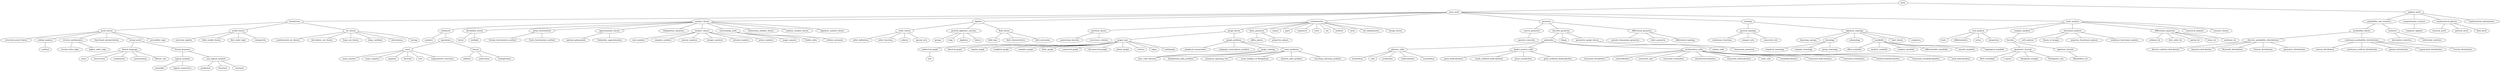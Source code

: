 graph math_map {
    //node [shape=circle];
    //нулевой уровень
    math [label="math"];

    //первый уровень
    pure_math;
    applied_math;

    //второй уровень, чистая математика
    foundations;
    number_theory;
    algebra;
    combinatorics;
    geometry;
    topology;
    math_analysis;

    //второй уровень, прикладная математика
    probability_and_statistics;
    computational_sciences;
    mathematical_physics;
    mathematical_optimization;
    
    //третий уровень, основы
    proof_theory;
    model_theory;
    set_theory;

    //третий уровень, теория чисел 
    arithmetic;
    number_theory;

    //третий уровень, алгебра
    order_theory;
    general_algebraic_systems;
    field_theory; 

    //третий уровень, комбинаторика
    combinatorics;
    partition_theory;
    graph_theory;
    finite_geometry;
    order_theory;

    //третий уровень, геометрия
    сonvex_geometry;
    discrete_geometry;
    differential_geometry;

    //третий уровень,топология
    general_topology;
    algebraic_topology;

    //третий уровень, матан 
    real_analysis;
	complex_analysis;
	functional_analysis;
	differential_equations;


    //третий уровень, тервер и матстат
    probability_theory;
    statistics;

    //третий уровень, вычисления
    numerical_analysis;
    computer_algebra;

    //третий уровень, физика
    classical_mech;
    particle_mech;
    fluid_mech;


    //четвертый уровень, теория доказательств 
    structural_proof_theory;
    ordinal_analysis;
	reverse_mathematics;
	functional_interpretations;
	formal_proof;

    //четвертый уровень, теория модели
    universal_algebra;
    finite_model_theory;
	first_order_logic;
	categoricity;

    //четвертый уровень, теория множеств
    combinatorial_set_theory;
    descriptive_set_theory;
	fuzzy_set_theory;
	large_cardinals;
    determinacy;
    forcing;

    //четвертый уровень, арифметика
    numbers;
    operations;

    //четвертый уровень, теория чисел
    divisibility_theory;
    prime_factorization;
    approximation_theory;
    Diophantine_equations;
    number_classes;
    entertaining_math;

    //четвертый уровень, теория множеств
    order_definitions;
    order_functions;
    subsets;
    special_sets;

    //четвертый уровень, системы
    groups;
    rings;
    algebras;
    lattice;

    //четвертый уровень, теория полей
    field_type;
    field_characteristics;
    field_extensions;

    //четвертый уровень, комбинаторика 
    unions;
    pairs;
    sequences;
    trees;
    set;
    multiset;
    cycle;

    //четвертый уровень, разбиения
    generating_function;
    recurrence_relation;

    //четвертый уровень, графы
    graph_type;
    graph_problems;


    //четвертый уровень, конечная геометрия
    affine_planes;
    projective_planes;

    //четвертый уровень, геометрия
    general_convexity;
    polyhedra;

    //четвертый уровень, дискретная геометрия
    polyhedra;
    tilings;
    geometric_graph_theory:

    //четвертый уровень, дифференциальная геометрия
    riemannian_geometry;
    pseudo_riemannian_geometry;
    other_geometry;
    differential_topology;

    //четвертый уровень, общая топология
    continuous_functions;
    compact_sets;
    connected_sets;

    //четвертый уровень, алгебраическая топология
    homotopy_groups;
    homology;
    cohomology;
    manifolds;
    knot_theory;
    complexes;

    //четвертый уровень, р анализ
    real_numbers;
    limits;
    differentiation;
    series;
    integration;

    //четвертый уровень, к анализ
    complex_numbers;
    fractals;

    //четвертый уровень, функциональный анализ 
    soft_analysis;
    theory_of_images;
    quantum_functional_analysis;
    nonlinear_functional_analysis;


    //четвертый уровень, дифференциальные уравнения
    ordinary_de;
    first_order_de;
    partial_de;
    linear_de;
    nonlinear_de;


    //четвертый уровень, тервер
    discrete_probability_distributions;
    continuous_probability_distributions;

    //четвертый уровень, матстат
    descriptive_statistics;
    inferential_statistics;

    //пятый уровень, структурная теория
    first_order_logic;

    //пятый уровень, ординалы
    cardinal;

    //пятый уровень, реверс математика 
    second_order_logic;
    higher_order_logic;

    //пятый уровень, формальные доказательств
    formal_language;
    formal_grammar;

    //пятый уровень, числа (и классы чисел)
    natural_numbers;
    integer_numbers;
    rational_numbers;
    real_numbers;
    complex_numbers;
    prime_numbers;

    //пятый уровень, операции
    unary;
    binary;

    //пятый уровень, делимость 
    factor;
    multiple;

    //пятый уровень, факторизация
    Fermat_factorization_method;
    Euler_factorization_method;

    //пятый уровень, теория апроксимации
    optimal_polynomials;
    Chebyshev_approximation;

    //пятый уровень, занимательная математика
    magic_squares;
    fractals;
    Rubik_cubes;
    cellular_automata;

    //пятый уровень, графы 
    undirected_graph -- tree;
    directed_graph;
    regular_graph;
    weighted_graph;
    complete_graph;
    finite_graph;
    connected_graph;
    disconnected_graph;
    planar_graph;
    vertices;
    edges;
    multigraph;

    //пятый уровень, проблемы графов
    graphical_enumeration;
    subgraph_isomorphism_problem;
    graph_coloring -- four_color_theorem;
    route_problems;


    //пятый уровень, многоугольники
    platonic_solid;
    kepler_poinsot_solid;
    archimedean_solid;
    catalan_solid;

    //шестой уровень, платонические фигуры
    tetrahedron;
    cube;	
    octahedron;	
    dodecahedron;	
    icosahedron;

    //шестой уровень, кеплер 
    great_dodecahedron;
    small_stellated_dodecahedron;
    great_icosahedron;
    great_stellated_dodecahedron;

    //шестой уровень, арихмед
    truncated_tetrahedron;
    cuboctahedron;
    truncated_cube;
    truncated_octahedron;
    rhombicuboctahedron;
    truncated_cuboctahedron;
    snub_cube;
    icosidodecahedron;
    truncated_dodecahedron;
    truncated_icosahedron;
    rhombicosidodecahedron;
    truncated_icosidodecahedron;
    snub_dodecahedron;

    //пятый уровень, плитка
    edges;
    vertices;
    
    //пятый уровень, функции
    limits;

    //пятый уровень, типы гомологий
    simplicial_homology;
    singular_homology;
    group_homology;

    //пятый уровень, манифолды
    affine_manifold;
    analytic_manifold;
    complex_manifold;
    differentiable_manifolds;
    smooth_manifold;
    topological_manifold;

    //шестой уровень, проблемы роутинга
    Hamiltonian_path_problem;
    minimum_spanning_tree;
    seven_bridges_of_Königsberg;
    shortest_path_problem;
    traveling_salesman_problem;

    //пятый уровень, фракталы
    geometric_fractals;
    algebraic_fractals;

    //пятый уровень, дискретные распределения
    discrete_uniform_distribution;
    binomial_distribution;
    Bernoulli_distribution;
    Poisson_distribution;
    geometric_distribution;

    //пятый уровень, непрерывные распределения
    normal_distribution;
    continuous_uniform_distribution;
    gamma_distribution;
    exponential_distribution;
    Cauchy_distribution;
    geometric_distribution;

    //шестой уровень, гео фракталы
    Koch_snowflake;
    T_square;
    Sierpinski_triangle;
    Pythagoras_tree;

    //шестой уровень, алгебра фракталы
    Mandelbrot_set;

    //шестой уровень, унарные операции
    unary_positive;
    unary_negative;
    negation;
    factorial;
    root;
    trigonometric_functions;

    //шестой уровень, бинарные операции
    addition;
    substrution;
    multiplication;

    //шестой уровень, формальные языки
    union;
    intersection;
    complement;
    concatenation;
    Kleene_star;

    //шестой уровень, предикаты
    logical_symbols;
    non_logical_symbols;

    //седьмой уровень, логические предикаты
    quantifier;
    logical_connectives;

    //седьмой уровень, нелогические предикаты
    predicates;
    functions;
    constants;

    //построение графа
    math --  pure_math;
    math -- applied_math;

    pure_math -- foundations;
    pure_math -- number_theory;
    pure_math -- algebra;
    pure_math -- combinatorics;
    pure_math -- geometry;
    pure_math -- topology;
    pure_math -- math_analysis;


    applied_math -- probability_and_statistics;
    applied_math -- computational_sciences;
    applied_math -- mathematical_physics;
    applied_math -- mathematical_optimization;

    foundations -- proof_theory;
    foundations -- model_theory;
    foundations -- set_theory;

    number_theory -- arithmetic;
    number_theory -- elementary_number_theory;
    number_theory -- analytic_number_theory;
    number_theory -- algebraic_number_theory;

    algebra -- order_theory;
    algebra -- general_algebraic_systems;
    algebra -- field_theory;

    combinatorics -- all_combinatorics;
    combinatorics -- partition_theory;
    combinatorics -- graph_theory;
    combinatorics -- design_theory;
    combinatorics -- finite_geometry;
    //combinatorics -- order_theory;

    geometry -- сonvex_geometry;
    geometry -- discrete_geometry;
    geometry -- differential_geometry;

    topology -- general_topology;
    topology -- algebraic_topology;

    math_analysis -- real_analysis;
	math_analysis -- complex_analysis;
	math_analysis -- functional_analysis;
	math_analysis -- differential_equations;
	math_analysis -- measure_theory;
	math_analysis -- numerical_analysis;
    

    probability_and_statistics -- probability_theory;
    probability_and_statistics -- statistics;

    //computational_sciences -- numerical_analysis;
    computational_sciences -- computer_algebra;

    mathematical_physics -- classical_mech;
    mathematical_physics -- particle_mech;
    mathematical_physics -- fluid_mech;

    proof_theory -- structural_proof_theory;
    proof_theory -- ordinal_analysis;
	proof_theory -- provability_logic;
	proof_theory -- reverse_mathematics;
	proof_theory -- functional_interpretations;
	proof_theory -- formal_proof;

    model_theory -- universal_algebra;
    model_theory -- finite_model_theory;
	model_theory -- first_order_logic;
	model_theory -- categoricity;

    set_theory -- combinatorial_set_theory;
    set_theory -- descriptive_set_theory;
	set_theory -- fuzzy_set_theory;
	set_theory -- large_cardinals;
    set_theory -- determinacy;
    set_theory -- forcing;

    arithmetic -- numbers;
    arithmetic -- operations;

    number_theory -- divisibility_theory;
    number_theory -- prime_factorization;
    number_theory -- approximation_theory;
    number_theory -- Diophantine_equations;
    number_theory -- number_classes;
    number_theory -- entertaining_math;

    order_theory -- order_definitions;
    order_theory -- order_functions;
    order_theory -- subsets;
    order_theory -- special_sets;

    general_algebraic_systems -- groups;
    general_algebraic_systems -- rings;
    general_algebraic_systems -- algebras;
    general_algebraic_systems -- lattice;

    field_theory -- field_type;
    field_theory -- field_characteristics;
    field_theory -- field_extensions;

    combinatorics -- unions;
    combinatorics -- pairs;
    combinatorics -- sequences;
    combinatorics -- trees;
    combinatorics -- set;
    combinatorics -- multiset;
    combinatorics -- cycle;

    partition_theory -- generating_function;
    partition_theory -- recurrence_relation;

    graph_theory -- graph_type;
    graph_theory -- graph_problems;

    finite_geometry -- affine_planes;
    finite_geometry -- projective_planes;

    сonvex_geometry -- general_convexity;
    //сonvex_geometry -- polyhedra;

    discrete_geometry -- polyhedra;
    discrete_geometry -- tilings;
    discrete_geometry -- geometric_graph_theory:

    differential_geometry -- riemannian_geometry;
    differential_geometry -- pseudo_riemannian_geometry;
    differential_geometry -- other_geometry;
    differential_geometry -- differential_topology;

    general_topology -- continuous_functions;
    general_topology -- compact_sets;
    general_topology -- connected_sets;

    algebraic_topology -- homotopy_groups;
    algebraic_topology -- homology;
    algebraic_topology -- cohomology;
    algebraic_topology -- manifolds;
    algebraic_topology -- knot_theory;
    algebraic_topology -- complexes;

    //real_analysis -- real_numbers;
    real_analysis -- limits;
    real_analysis -- differentiation;
    real_analysis -- series;
    real_analysis -- integration;

    //complex_analysis -- complex_numbers;
    complex_analysis -- fractals;

    functional_analysis -- soft_analysis;
    functional_analysis -- theory_of_images;
    functional_analysis -- quantum_functional_analysis;
    functional_analysis -- nonlinear_functional_analysis;

    differential_equations -- ordinary_de;
    differential_equations -- first_order_de;
    differential_equations -- partial_de;
    differential_equations -- linear_de;
    differential_equations -- nonlinear_de;

    probability_theory -- discrete_probability_distributions;
    probability_theory -- continuous_probability_distributions;

    statistics -- descriptive_statistics;
    statistics -- inferential_statistics;

    //structural_proof_theory -- first_order_logic;

    ordinal_analysis -- cardinal;

    reverse_mathematics -- second_order_logic;
    reverse_mathematics -- higher_order_logic;

    formal_proof -- formal_language;
    formal_proof -- formal_grammar;

    number_classes -- natural_numbers;
    number_classes -- integer_numbers;
    number_classes -- rational_numbers;
    number_classes -- real_numbers;
    number_classes -- complex_numbers;
    number_classes -- prime_numbers;

    //numbers -- natural_numbers;
    //numbers -- integer_numbers;
    //numbers -- rational_numbers;
    //numbers -- real_numbers;
    //numbers -- complex_numbers;
    //numbers -- prime_numbers;

    operations -- unary;
    operations -- binary;

    divisibility_theory -- factor;
    divisibility_theory -- multiple;

    prime_factorization -- Fermat_factorization_method;
    prime_factorization -- Euler_factorization_method;

    approximation_theory -- optimal_polynomials;
    approximation_theory -- Chebyshev_approximation;

    entertaining_math -- magic_squares;
    //entertaining_math -- fractals;
    entertaining_math -- Rubik_cubes;
    entertaining_math -- cellular_automata;

    graph_type --  undirected_graph; // -- trees;
    graph_type --  directed_graph;
    graph_type -- regular_graph;
    graph_type -- weighted_graph;
    graph_type -- complete_graph;
    graph_type -- finite_graph;
    graph_type -- connected_graph;
    graph_type -- disconnected_graph;
    graph_type -- planar_graph;
    graph_type -- vertices;
    graph_type -- edges;
    graph_type -- multigraph;

    graph_problems -- graphical_enumeration;
    graph_problems -- subgraph_isomorphism_problem;
    graph_problems -- graph_coloring -- four_color_theorem;
    graph_problems -- route_problems;


    polyhedra -- platonic_solid;
    polyhedra -- kepler_poinsot_solid;
    polyhedra -- archimedean_solid;
    polyhedra -- catalan_solid;

    platonic_solid -- tetrahedron;
    platonic_solid -- cube;	
    platonic_solid -- octahedron;	
    platonic_solid -- dodecahedron;	
    platonic_solid -- icosahedron;

    kepler_poinsot_solid -- great_dodecahedron;
    kepler_poinsot_solid -- small_stellated_dodecahedron;
    kepler_poinsot_solid -- great_icosahedron;
    kepler_poinsot_solid -- great_stellated_dodecahedron;

    archimedean_solid -- truncated_tetrahedron;
    archimedean_solid -- cuboctahedron;
    archimedean_solid -- truncated_cube;
    archimedean_solid -- truncated_octahedron;
    archimedean_solid -- rhombicuboctahedron;
    archimedean_solid -- truncated_cuboctahedron;
    archimedean_solid -- snub_cube;
    archimedean_solid -- icosidodecahedron;
    archimedean_solid -- truncated_dodecahedron;
    archimedean_solid -- truncated_icosahedron;
    archimedean_solid -- rhombicosidodecahedron;
    archimedean_solid -- truncated_icosidodecahedron;
    archimedean_solid -- snub_dodecahedron;

    //tilings -- edges;
    //tilings -- vertices;
    
    //continuous_functions -- limits;

    homology -- simplicial_homology;
    homology -- singular_homology;
    homology -- group_homology;

    manifolds -- affine_manifold;
    manifolds -- analytic_manifold;
    manifolds -- complex_manifold;
    manifolds -- differentiable_manifolds;
    manifolds -- smooth_manifold;
    manifolds -- topological_manifold;

    route_problems -- Hamiltonian_path_problem;
    route_problems -- minimum_spanning_tree;
    route_problems -- seven_bridges_of_Königsberg;
    route_problems -- shortest_path_problem;
    route_problems -- traveling_salesman_problem;

    fractals -- geometric_fractals;
    fractals -- algebraic_fractals;

    discrete_probability_distributions -- discrete_uniform_distribution;
    discrete_probability_distributions -- binomial_distribution;
    discrete_probability_distributions -- Bernoulli_distribution;
    discrete_probability_distributions -- Poisson_distribution;
    discrete_probability_distributions -- geometric_distribution;

    continuous_probability_distributions -- normal_distribution;
    continuous_probability_distributions -- continuous_uniform_distribution;
    continuous_probability_distributions -- gamma_distribution;
    continuous_probability_distributions -- exponential_distribution;
    continuous_probability_distributions -- Cauchy_distribution;

    geometric_fractals -- Koch_snowflake;
    geometric_fractals -- T_square;
    geometric_fractals -- Sierpinski_triangle;
    geometric_fractals -- Pythagoras_tree;

    algebraic_fractals -- Mandelbrot_set;

    unary -- unary_positive;
    unary -- unary_negative;
    unary -- negation;
    unary -- factorial;
    unary -- root;
    unary -- trigonometric_functions;

    binary -- addition;
    binary -- substrution;
    binary -- multiplication;

    formal_language -- union;
    formal_language -- intersection;
    formal_language -- complement;
    formal_language -- concatenation;
    formal_language -- Kleene_star;

    formal_grammar -- logical_symbols;
    formal_grammar -- non_logical_symbols;

    logical_symbols -- quantifier;
    logical_symbols -- logical_connectives;

    non_logical_symbols -- predicates;
    non_logical_symbols -- functions;
    non_logical_symbols -- constants;
}